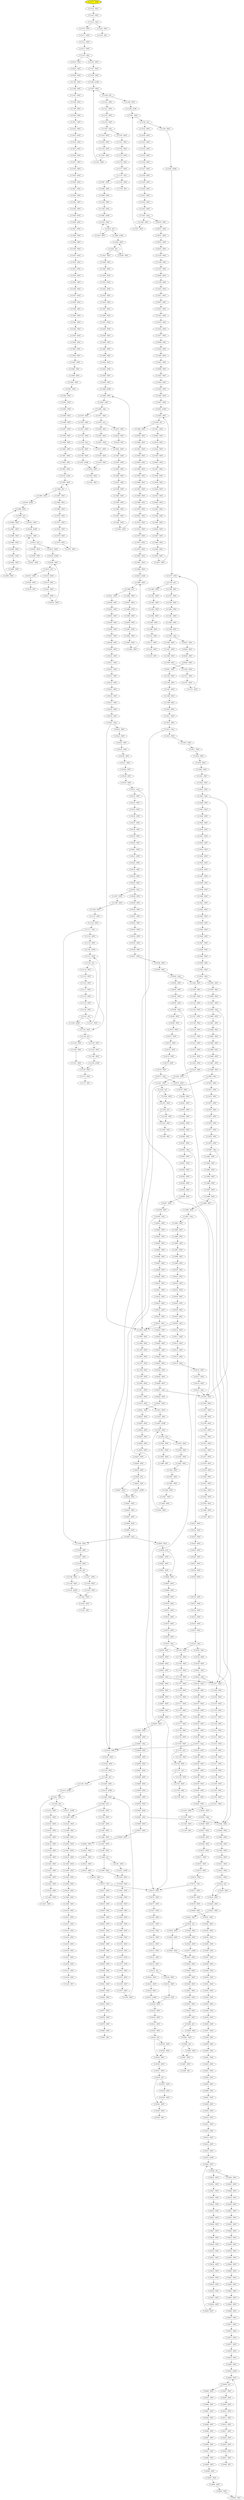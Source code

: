 Digraph G {
"217" [label = "1111217 : INST " style="filled,bold",fillcolor=yellow];
"217" -> "218" ;
"218" [label = "1111218 : INST "];
"218" -> "219" ;
"219" [label = "1111219 : INST "];
"219" -> "25" ;
"25" [label = "1111125 : CALL "];
"25" -> "3110" ;
"25" -> "222" ;
"3110" [label = "1113110 : INST "];
"3110" -> "3111" ;
"3111" [label = "1113111 : INST "];
"3111" -> "3112" ;
"3112" [label = "1113112 : INST "];
"3112" -> "3113" ;
"3113" [label = "1113113 : INST "];
"3113" -> "35" ;
"35" [label = "1111135 : CALL "];
"35" -> "19143" ;
"35" -> "36" ;
"19143" [label = "1119143 : INST "];
"19143" -> "19144" ;
"19144" [label = "1119144 : INST "];
"19144" -> "19145" ;
"19145" [label = "1119145 : INST "];
"19145" -> "195" ;
"195" [label = "1111195 : INST "];
"195" -> "196" ;
"196" [label = "1111196 : INST "];
"196" -> "197" ;
"197" [label = "1111197 : INST "];
"197" -> "198" ;
"198" [label = "1111198 : INST "];
"198" -> "199" ;
"199" [label = "1111199 : INST "];
"199" -> "1910" ;
"1910" [label = "1111910 : INST "];
"1910" -> "1911" ;
"1911" [label = "1111911 : INST "];
"1911" -> "1912" ;
"1912" [label = "1111912 : INST "];
"1912" -> "1913" ;
"1913" [label = "1111913 : INST "];
"1913" -> "1914" ;
"1914" [label = "1111914 : INST "];
"1914" -> "1915" ;
"1915" [label = "1111915 : INST "];
"1915" -> "1916" ;
"1916" [label = "1111916 : INST "];
"1916" -> "1917" ;
"1917" [label = "1111917 : INST "];
"1917" -> "1918" ;
"1918" [label = "1111918 : INST "];
"1918" -> "1919" ;
"1919" [label = "1111919 : INST "];
"1919" -> "1920" ;
"1920" [label = "1111920 : INST "];
"1920" -> "1921" ;
"1921" [label = "1111921 : INST "];
"1921" -> "1922" ;
"1922" [label = "1111922 : INST "];
"1922" -> "1923" ;
"1923" [label = "1111923 : INST "];
"1923" -> "1924" ;
"1924" [label = "1111924 : INST "];
"1924" -> "1925" ;
"1925" [label = "1111925 : INST "];
"1925" -> "1926" ;
"1926" [label = "1111926 : INST "];
"1926" -> "1927" ;
"1927" [label = "1111927 : INST "];
"1927" -> "1928" ;
"1928" [label = "1111928 : INST "];
"1928" -> "1929" ;
"1929" [label = "1111929 : INST "];
"1929" -> "1930" ;
"1930" [label = "1111930 : INST "];
"1930" -> "1931" ;
"1931" [label = "1111931 : INST "];
"1931" -> "1932" ;
"1932" [label = "1111932 : INST "];
"1932" -> "1933" ;
"1933" [label = "1111933 : INST "];
"1933" -> "1934" ;
"1934" [label = "1111934 : INST "];
"1934" -> "1935" ;
"1935" [label = "1111935 : INST "];
"1935" -> "1936" ;
"1936" [label = "1111936 : INST "];
"1936" -> "1937" ;
"1937" [label = "1111937 : INST "];
"1937" -> "1938" ;
"1938" [label = "1111938 : INST "];
"1938" -> "1939" ;
"1939" [label = "1111939 : INST "];
"1939" -> "1940" ;
"1940" [label = "1111940 : INST "];
"1940" -> "1941" ;
"1941" [label = "1111941 : INST "];
"1941" -> "1942" ;
"1942" [label = "1111942 : INST "];
"1942" -> "1943" ;
"1943" [label = "1111943 : INST "];
"1943" -> "1944" ;
"1944" [label = "1111944 : INST "];
"1944" -> "1945" ;
"1945" [label = "1111945 : INST "];
"1945" -> "1946" ;
"1946" [label = "1111946 : INST "];
"1946" -> "1947" ;
"1947" [label = "1111947 : INST "];
"1947" -> "1948" ;
"1948" [label = "1111948 : INST "];
"1948" -> "1949" ;
"1949" [label = "1111949 : INST "];
"1949" -> "1950" ;
"1950" [label = "1111950 : INST "];
"1950" -> "1951" ;
"1951" [label = "1111951 : INST "];
"1951" -> "1952" ;
"1952" [label = "1111952 : INST "];
"1952" -> "1953" ;
"1953" [label = "1111953 : INST "];
"1953" -> "1954" ;
"1954" [label = "1111954 : INST "];
"1954" -> "1955" ;
"1955" [label = "1111955 : INST "];
"1955" -> "1956" ;
"1956" [label = "1111956 : INST "];
"1956" -> "1957" ;
"1957" [label = "1111957 : INST "];
"1957" -> "1958" ;
"1958" [label = "1111958 : INST "];
"1958" -> "1959" ;
"1959" [label = "1111959 : INST "];
"1959" -> "1960" ;
"1960" [label = "1111960 : INST "];
"1960" -> "1961" ;
"1961" [label = "1111961 : INST "];
"1961" -> "1962" ;
"1962" [label = "1111962 : INST "];
"1962" -> "1963" ;
"1963" [label = "1111963 : INST "];
"1963" -> "19134" ;
"19134" [label = "1119134 : JUMP "];
"19134" -> "1979" ;
"1979" [label = "1111979 : INST "];
"1979" -> "1980" ;
"1980" [label = "1111980 : JCC "];
"1980" -> "1967" ;
"1980" -> "1982" ;
"1967" [label = "1111967 : INST "];
"1967" -> "1968" ;
"1968" [label = "1111968 : INST "];
"1968" -> "1969" ;
"1969" [label = "1111969 : INST "];
"1969" -> "1970" ;
"1970" [label = "1111970 : INST "];
"1970" -> "1971" ;
"1971" [label = "1111971 : INST "];
"1971" -> "1972" ;
"1972" [label = "1111972 : INST "];
"1972" -> "1973" ;
"1973" [label = "1111973 : INST "];
"1973" -> "1974" ;
"1974" [label = "1111974 : INST "];
"1974" -> "1975" ;
"1975" [label = "1111975 : INST "];
"1975" -> "1979" ;
"1982" [label = "1111982 : INST "];
"1982" -> "19136" ;
"19136" [label = "1119136 : JUMP "];
"19136" -> "1998" ;
"1998" [label = "1111998 : INST "];
"1998" -> "1999" ;
"1999" [label = "1111999 : JCC "];
"1999" -> "1986" ;
"1999" -> "19101" ;
"1986" [label = "1111986 : INST "];
"1986" -> "1987" ;
"1987" [label = "1111987 : INST "];
"1987" -> "1988" ;
"1988" [label = "1111988 : INST "];
"1988" -> "1989" ;
"1989" [label = "1111989 : INST "];
"1989" -> "1990" ;
"1990" [label = "1111990 : INST "];
"1990" -> "1991" ;
"1991" [label = "1111991 : INST "];
"1991" -> "1992" ;
"1992" [label = "1111992 : INST "];
"1992" -> "1993" ;
"1993" [label = "1111993 : INST "];
"1993" -> "1994" ;
"1994" [label = "1111994 : INST "];
"1994" -> "1998" ;
"19101" [label = "1119101 : INST "];
"19101" -> "19138" ;
"19138" [label = "1119138 : JUMP "];
"19138" -> "19111" ;
"19111" [label = "1119111 : INST "];
"19111" -> "19112" ;
"19112" [label = "1119112 : JCC "];
"19112" -> "19105" ;
"19112" -> "19114" ;
"19105" [label = "1119105 : INST "];
"19105" -> "19106" ;
"19106" [label = "1119106 : INST "];
"19106" -> "19107" ;
"19107" [label = "1119107 : INST "];
"19107" -> "19111" ;
"19114" [label = "1119114 : INST "];
"19114" -> "19140" ;
"19140" [label = "1119140 : JUMP "];
"19140" -> "19126" ;
"19126" [label = "1119126 : INST "];
"19126" -> "19127" ;
"19127" [label = "1119127 : JCC "];
"19127" -> "19118" ;
"19127" -> "19133" ;
"19118" [label = "1119118 : INST "];
"19118" -> "19119" ;
"19119" [label = "1119119 : INST "];
"19119" -> "19120" ;
"19120" [label = "1119120 : INST "];
"19120" -> "19121" ;
"19121" [label = "1119121 : INST "];
"19121" -> "19122" ;
"19122" [label = "1119122 : INST "];
"19122" -> "19126" ;
"19133" [label = "1119133 : INST "];
"19133" -> "19148" ;
"19148" [label = "1119148 : INST "];
"19148" -> "19149" ;
"19149" [label = "1119149 : RET "];
"36" [label = "1111136 : INST "];
"36" -> "37" ;
"37" [label = "1111137 : INST "];
"37" -> "38" ;
"38" [label = "1111138 : INST "];
"38" -> "396" ;
"396" [label = "1111396 : JUMP "];
"396" -> "325" ;
"325" [label = "1111325 : INST "];
"325" -> "326" ;
"326" [label = "1111326 : JCC "];
"326" -> "312" ;
"326" -> "328" ;
"312" [label = "1111312 : INST "];
"312" -> "313" ;
"313" [label = "1111313 : INST "];
"313" -> "314" ;
"314" [label = "1111314 : INST "];
"314" -> "315" ;
"315" [label = "1111315 : INST "];
"315" -> "316" ;
"316" [label = "1111316 : CALL "];
"316" -> "720" ;
"316" -> "318" ;
"720" [label = "1111720 : INST "];
"720" -> "721" ;
"721" [label = "1111721 : INST "];
"721" -> "722" ;
"722" [label = "1111722 : INST "];
"722" -> "75" ;
"75" [label = "1111175 : INST "];
"75" -> "76" ;
"76" [label = "1111176 : INST "];
"76" -> "77" ;
"77" [label = "1111177 : INST "];
"77" -> "78" ;
"78" [label = "1111178 : CALL "];
"78" -> "697" ;
"78" -> "725" ;
"697" [label = "1111697 : INST "];
"697" -> "698" ;
"698" [label = "1111698 : INST "];
"698" -> "699" ;
"699" [label = "1111699 : INST "];
"699" -> "65" ;
"65" [label = "1111165 : INST "];
"65" -> "66" ;
"66" [label = "1111166 : INST "];
"66" -> "684" ;
"684" [label = "1111684 : JUMP "];
"684" -> "614" ;
"614" [label = "1111614 : INST "];
"614" -> "615" ;
"615" [label = "1111615 : JCC "];
"615" -> "610" ;
"615" -> "686" ;
"610" [label = "1111610 : INST "];
"610" -> "614" ;
"686" [label = "1111686 : JUMP "];
"686" -> "624" ;
"624" [label = "1111624 : INST "];
"624" -> "625" ;
"625" [label = "1111625 : JCC "];
"625" -> "620" ;
"625" -> "627" ;
"620" [label = "1111620 : INST "];
"620" -> "624" ;
"627" [label = "1111627 : INST "];
"627" -> "628" ;
"628" [label = "1111628 : INST "];
"628" -> "629" ;
"629" [label = "1111629 : INST "];
"629" -> "630" ;
"630" [label = "1111630 : INST "];
"630" -> "631" ;
"631" [label = "1111631 : INST "];
"631" -> "632" ;
"632" [label = "1111632 : INST "];
"632" -> "633" ;
"633" [label = "1111633 : INST "];
"633" -> "634" ;
"634" [label = "1111634 : INST "];
"634" -> "635" ;
"635" [label = "1111635 : INST "];
"635" -> "694" ;
"694" [label = "1111694 : INST "];
"694" -> "637" ;
"637" [label = "1111637 : INST "];
"637" -> "638" ;
"638" [label = "1111638 : INST "];
"638" -> "639" ;
"639" [label = "1111639 : INST "];
"639" -> "640" ;
"640" [label = "1111640 : INST "];
"640" -> "695" ;
"695" [label = "1111695 : INST "];
"695" -> "696" ;
"696" [label = "1111696 : INST "];
"696" -> "642" ;
"642" [label = "1111642 : INST "];
"642" -> "643" ;
"643" [label = "1111643 : INST "];
"643" -> "644" ;
"644" [label = "1111644 : INST "];
"644" -> "645" ;
"645" [label = "1111645 : INST "];
"645" -> "688" ;
"688" [label = "1111688 : JUMP "];
"688" -> "666" ;
"666" [label = "1111666 : INST "];
"666" -> "667" ;
"667" [label = "1111667 : INST "];
"667" -> "668" ;
"668" [label = "1111668 : CALL "];
"668" -> "535" ;
"668" -> "671" ;
"535" [label = "1111535 : INST "];
"535" -> "536" ;
"536" [label = "1111536 : INST "];
"536" -> "537" ;
"537" [label = "1111537 : INST "];
"537" -> "55" ;
"55" [label = "1111155 : INST "];
"55" -> "56" ;
"56" [label = "1111156 : JCC "];
"56" -> "517" ;
"56" -> "58" ;
"517" [label = "1111517 : INST "];
"517" -> "518" ;
"518" [label = "1111518 : INST "];
"518" -> "519" ;
"519" [label = "1111519 : INST "];
"519" -> "522" ;
"522" [label = "1111522 : INST "];
"522" -> "540" ;
"540" [label = "1111540 : INST "];
"540" -> "541" ;
"541" [label = "1111541 : RET "];
"58" [label = "1111158 : INST "];
"58" -> "59" ;
"59" [label = "1111159 : INST "];
"59" -> "532" ;
"532" [label = "1111532 : JUMP "];
"532" -> "522" ;
"671" [label = "1111671 : INST "];
"671" -> "672" ;
"672" [label = "1111672 : JCC "];
"672" -> "649" ;
"672" -> "674" ;
"649" [label = "1111649 : INST "];
"649" -> "650" ;
"650" [label = "1111650 : INST "];
"650" -> "651" ;
"651" [label = "1111651 : INST "];
"651" -> "652" ;
"652" [label = "1111652 : INST "];
"652" -> "653" ;
"653" [label = "1111653 : INST "];
"653" -> "691" ;
"691" [label = "1111691 : INST "];
"691" -> "655" ;
"655" [label = "1111655 : INST "];
"655" -> "656" ;
"656" [label = "1111656 : INST "];
"656" -> "657" ;
"657" [label = "1111657 : INST "];
"657" -> "658" ;
"658" [label = "1111658 : INST "];
"658" -> "692" ;
"692" [label = "1111692 : INST "];
"692" -> "693" ;
"693" [label = "1111693 : INST "];
"693" -> "660" ;
"660" [label = "1111660 : INST "];
"660" -> "661" ;
"661" [label = "1111661 : INST "];
"661" -> "662" ;
"662" [label = "1111662 : INST "];
"662" -> "663" ;
"663" [label = "1111663 : INST "];
"663" -> "666" ;
"674" [label = "1111674 : INST "];
"674" -> "6102" ;
"6102" [label = "1116102 : INST "];
"6102" -> "6103" ;
"6103" [label = "1116103 : RET "];
"725" [label = "1111725 : INST "];
"725" -> "726" ;
"726" [label = "1111726 : RET "];
"318" [label = "1111318 : INST "];
"318" -> "3104" ;
"3104" [label = "1113104 : INST "];
"3104" -> "319" ;
"319" [label = "1111319 : INST "];
"319" -> "320" ;
"320" [label = "1111320 : INST "];
"320" -> "321" ;
"321" [label = "1111321 : INST "];
"321" -> "325" ;
"328" [label = "1111328 : INST "];
"328" -> "398" ;
"398" [label = "1111398 : JUMP "];
"398" -> "351" ;
"351" [label = "1111351 : INST "];
"351" -> "352" ;
"352" [label = "1111352 : JCC "];
"352" -> "332" ;
"352" -> "354" ;
"332" [label = "1111332 : INST "];
"332" -> "3105" ;
"3105" [label = "1113105 : INST "];
"3105" -> "333" ;
"333" [label = "1111333 : INST "];
"333" -> "334" ;
"334" [label = "1111334 : INST "];
"334" -> "335" ;
"335" [label = "1111335 : INST "];
"335" -> "336" ;
"336" [label = "1111336 : INST "];
"336" -> "337" ;
"337" [label = "1111337 : INST "];
"337" -> "338" ;
"338" [label = "1111338 : INST "];
"338" -> "339" ;
"339" [label = "1111339 : INST "];
"339" -> "340" ;
"340" [label = "1111340 : INST "];
"340" -> "341" ;
"341" [label = "1111341 : INST "];
"341" -> "342" ;
"342" [label = "1111342 : INST "];
"342" -> "343" ;
"343" [label = "1111343 : INST "];
"343" -> "344" ;
"344" [label = "1111344 : CALL "];
"344" -> "8370" ;
"344" -> "346" ;
"8370" [label = "1118370 : INST "];
"8370" -> "8371" ;
"8371" [label = "1118371 : INST "];
"8371" -> "8372" ;
"8372" [label = "1118372 : INST "];
"8372" -> "8373" ;
"8373" [label = "1118373 : INST "];
"8373" -> "8374" ;
"8374" [label = "1118374 : INST "];
"8374" -> "85" ;
"85" [label = "1111185 : INST "];
"85" -> "86" ;
"86" [label = "1111186 : INST "];
"86" -> "87" ;
"87" [label = "1111187 : INST "];
"87" -> "8366" ;
"8366" [label = "1118366 : INST "];
"8366" -> "89" ;
"89" [label = "1111189 : INST "];
"89" -> "810" ;
"810" [label = "1111810 : INST "];
"810" -> "811" ;
"811" [label = "1111811 : INST "];
"811" -> "8367" ;
"8367" [label = "1118367 : INST "];
"8367" -> "813" ;
"813" [label = "1111813 : INST "];
"813" -> "814" ;
"814" [label = "1111814 : INST "];
"814" -> "815" ;
"815" [label = "1111815 : INST "];
"815" -> "816" ;
"816" [label = "1111816 : INST "];
"816" -> "817" ;
"817" [label = "1111817 : INST "];
"817" -> "8368" ;
"8368" [label = "1118368 : INST "];
"8368" -> "819" ;
"819" [label = "1111819 : INST "];
"819" -> "820" ;
"820" [label = "1111820 : INST "];
"820" -> "821" ;
"821" [label = "1111821 : INST "];
"821" -> "8369" ;
"8369" [label = "1118369 : INST "];
"8369" -> "823" ;
"823" [label = "1111823 : INST "];
"823" -> "824" ;
"824" [label = "1111824 : INST "];
"824" -> "825" ;
"825" [label = "1111825 : INST "];
"825" -> "826" ;
"826" [label = "1111826 : INST "];
"826" -> "827" ;
"827" [label = "1111827 : INST "];
"827" -> "8343" ;
"8343" [label = "1118343 : JUMP "];
"8343" -> "855" ;
"855" [label = "1111855 : INST "];
"855" -> "856" ;
"856" [label = "1111856 : JCC "];
"856" -> "831" ;
"856" -> "858" ;
"831" [label = "1111831 : INST "];
"831" -> "8362" ;
"8362" [label = "1118362 : INST "];
"8362" -> "833" ;
"833" [label = "1111833 : INST "];
"833" -> "834" ;
"834" [label = "1111834 : INST "];
"834" -> "835" ;
"835" [label = "1111835 : INST "];
"835" -> "8363" ;
"8363" [label = "1118363 : INST "];
"8363" -> "837" ;
"837" [label = "1111837 : INST "];
"837" -> "838" ;
"838" [label = "1111838 : INST "];
"838" -> "839" ;
"839" [label = "1111839 : INST "];
"839" -> "840" ;
"840" [label = "1111840 : INST "];
"840" -> "841" ;
"841" [label = "1111841 : INST "];
"841" -> "8364" ;
"8364" [label = "1118364 : INST "];
"8364" -> "843" ;
"843" [label = "1111843 : INST "];
"843" -> "844" ;
"844" [label = "1111844 : INST "];
"844" -> "845" ;
"845" [label = "1111845 : INST "];
"845" -> "8365" ;
"8365" [label = "1118365 : INST "];
"8365" -> "847" ;
"847" [label = "1111847 : INST "];
"847" -> "848" ;
"848" [label = "1111848 : INST "];
"848" -> "849" ;
"849" [label = "1111849 : INST "];
"849" -> "850" ;
"850" [label = "1111850 : INST "];
"850" -> "851" ;
"851" [label = "1111851 : INST "];
"851" -> "855" ;
"858" [label = "1111858 : INST "];
"858" -> "8359" ;
"8359" [label = "1118359 : INST "];
"8359" -> "860" ;
"860" [label = "1111860 : INST "];
"860" -> "861" ;
"861" [label = "1111861 : INST "];
"861" -> "862" ;
"862" [label = "1111862 : INST "];
"862" -> "8360" ;
"8360" [label = "1118360 : INST "];
"8360" -> "864" ;
"864" [label = "1111864 : INST "];
"864" -> "865" ;
"865" [label = "1111865 : INST "];
"865" -> "866" ;
"866" [label = "1111866 : INST "];
"866" -> "867" ;
"867" [label = "1111867 : INST "];
"867" -> "868" ;
"868" [label = "1111868 : INST "];
"868" -> "869" ;
"869" [label = "1111869 : INST "];
"869" -> "870" ;
"870" [label = "1111870 : INST "];
"870" -> "8361" ;
"8361" [label = "1118361 : INST "];
"8361" -> "872" ;
"872" [label = "1111872 : INST "];
"872" -> "873" ;
"873" [label = "1111873 : INST "];
"873" -> "874" ;
"874" [label = "1111874 : INST "];
"874" -> "875" ;
"875" [label = "1111875 : INST "];
"875" -> "879" ;
"879" [label = "1111879 : INST "];
"879" -> "880" ;
"880" [label = "1111880 : INST "];
"880" -> "881" ;
"881" [label = "1111881 : INST "];
"881" -> "882" ;
"882" [label = "1111882 : INST "];
"882" -> "8345" ;
"8345" [label = "1118345 : JUMP "];
"8345" -> "898" ;
"898" [label = "1111898 : INST "];
"898" -> "899" ;
"899" [label = "1111899 : JCC "];
"899" -> "886" ;
"899" -> "8101" ;
"886" [label = "1111886 : INST "];
"886" -> "8357" ;
"8357" [label = "1118357 : INST "];
"8357" -> "888" ;
"888" [label = "1111888 : INST "];
"888" -> "889" ;
"889" [label = "1111889 : INST "];
"889" -> "8358" ;
"8358" [label = "1118358 : INST "];
"8358" -> "891" ;
"891" [label = "1111891 : INST "];
"891" -> "892" ;
"892" [label = "1111892 : INST "];
"892" -> "893" ;
"893" [label = "1111893 : INST "];
"893" -> "894" ;
"894" [label = "1111894 : INST "];
"894" -> "898" ;
"8101" [label = "1118101 : INST "];
"8101" -> "8356" ;
"8356" [label = "1118356 : INST "];
"8356" -> "8103" ;
"8103" [label = "1118103 : INST "];
"8103" -> "8104" ;
"8104" [label = "1118104 : INST "];
"8104" -> "8105" ;
"8105" [label = "1118105 : INST "];
"8105" -> "8106" ;
"8106" [label = "1118106 : INST "];
"8106" -> "8107" ;
"8107" [label = "1118107 : INST "];
"8107" -> "8108" ;
"8108" [label = "1118108 : INST "];
"8108" -> "8109" ;
"8109" [label = "1118109 : INST "];
"8109" -> "8110" ;
"8110" [label = "1118110 : INST "];
"8110" -> "8111" ;
"8111" [label = "1118111 : INST "];
"8111" -> "8112" ;
"8112" [label = "1118112 : INST "];
"8112" -> "8113" ;
"8113" [label = "1118113 : INST "];
"8113" -> "8114" ;
"8114" [label = "1118114 : INST "];
"8114" -> "8115" ;
"8115" [label = "1118115 : INST "];
"8115" -> "8116" ;
"8116" [label = "1118116 : INST "];
"8116" -> "8117" ;
"8117" [label = "1118117 : INST "];
"8117" -> "8118" ;
"8118" [label = "1118118 : INST "];
"8118" -> "8119" ;
"8119" [label = "1118119 : INST "];
"8119" -> "8120" ;
"8120" [label = "1118120 : CALL "];
"8120" -> "954" ;
"8120" -> "8122" ;
"954" [label = "1111954 : INST "];
"954" -> "955" ;
"955" [label = "1111955 : INST "];
"955" -> "956" ;
"956" [label = "1111956 : INST "];
"956" -> "95" ;
"95" [label = "1111195 : INST "];
"95" -> "952" ;
"952" [label = "1111952 : INST "];
"952" -> "97" ;
"97" [label = "1111197 : INST "];
"97" -> "98" ;
"98" [label = "1111198 : INST "];
"98" -> "99" ;
"99" [label = "1111199 : INST "];
"99" -> "953" ;
"953" [label = "1111953 : INST "];
"953" -> "911" ;
"911" [label = "1111911 : INST "];
"911" -> "912" ;
"912" [label = "1111912 : INST "];
"912" -> "913" ;
"913" [label = "1111913 : INST "];
"913" -> "914" ;
"914" [label = "1111914 : INST "];
"914" -> "915" ;
"915" [label = "1111915 : INST "];
"915" -> "947" ;
"947" [label = "1111947 : JUMP "];
"947" -> "933" ;
"933" [label = "1111933 : INST "];
"933" -> "934" ;
"934" [label = "1111934 : JCC "];
"934" -> "919" ;
"934" -> "936" ;
"919" [label = "1111919 : INST "];
"919" -> "950" ;
"950" [label = "1111950 : INST "];
"950" -> "921" ;
"921" [label = "1111921 : INST "];
"921" -> "922" ;
"922" [label = "1111922 : INST "];
"922" -> "923" ;
"923" [label = "1111923 : INST "];
"923" -> "951" ;
"951" [label = "1111951 : INST "];
"951" -> "925" ;
"925" [label = "1111925 : INST "];
"925" -> "926" ;
"926" [label = "1111926 : INST "];
"926" -> "927" ;
"927" [label = "1111927 : INST "];
"927" -> "928" ;
"928" [label = "1111928 : INST "];
"928" -> "929" ;
"929" [label = "1111929 : INST "];
"929" -> "933" ;
"936" [label = "1111936 : INST "];
"936" -> "937" ;
"937" [label = "1111937 : INST "];
"937" -> "959" ;
"959" [label = "1111959 : INST "];
"959" -> "960" ;
"960" [label = "1111960 : RET "];
"8122" [label = "1118122 : INST "];
"8122" -> "8123" ;
"8123" [label = "1118123 : INST "];
"8123" -> "8124" ;
"8124" [label = "1118124 : INST "];
"8124" -> "8125" ;
"8125" [label = "1118125 : INST "];
"8125" -> "8126" ;
"8126" [label = "1118126 : INST "];
"8126" -> "8127" ;
"8127" [label = "1118127 : INST "];
"8127" -> "8128" ;
"8128" [label = "1118128 : INST "];
"8128" -> "8129" ;
"8129" [label = "1118129 : INST "];
"8129" -> "8130" ;
"8130" [label = "1118130 : INST "];
"8130" -> "8131" ;
"8131" [label = "1118131 : CALL "];
"8131" -> "1035" ;
"8131" -> "8133" ;
"1035" [label = "1111035 : INST "];
"1035" -> "1036" ;
"1036" [label = "1111036 : INST "];
"1036" -> "1037" ;
"1037" [label = "1111037 : INST "];
"1037" -> "108" ;
"108" [label = "1111108 : INST "];
"108" -> "109" ;
"109" [label = "1111109 : INST "];
"109" -> "1010" ;
"1010" [label = "1111010 : INST "];
"1010" -> "1011" ;
"1011" [label = "1111011 : INST "];
"1011" -> "1012" ;
"1012" [label = "1111012 : INST "];
"1012" -> "1013" ;
"1013" [label = "1111013 : INST "];
"1013" -> "1017" ;
"1017" [label = "1111017 : INST "];
"1017" -> "1018" ;
"1018" [label = "1111018 : INST "];
"1018" -> "1019" ;
"1019" [label = "1111019 : INST "];
"1019" -> "1020" ;
"1020" [label = "1111020 : INST "];
"1020" -> "1021" ;
"1021" [label = "1111021 : INST "];
"1021" -> "1022" ;
"1022" [label = "1111022 : INST "];
"1022" -> "1023" ;
"1023" [label = "1111023 : INST "];
"1023" -> "1024" ;
"1024" [label = "1111024 : INST "];
"1024" -> "1040" ;
"1040" [label = "1111040 : INST "];
"1040" -> "1041" ;
"1041" [label = "1111041 : RET "];
"8133" [label = "1118133 : INST "];
"8133" -> "8134" ;
"8134" [label = "1118134 : INST "];
"8134" -> "8135" ;
"8135" [label = "1118135 : INST "];
"8135" -> "8136" ;
"8136" [label = "1118136 : INST "];
"8136" -> "8137" ;
"8137" [label = "1118137 : INST "];
"8137" -> "8138" ;
"8138" [label = "1118138 : INST "];
"8138" -> "8139" ;
"8139" [label = "1118139 : INST "];
"8139" -> "8140" ;
"8140" [label = "1118140 : INST "];
"8140" -> "8351" ;
"8351" [label = "1118351 : INST "];
"8351" -> "8141" ;
"8141" [label = "1118141 : INST "];
"8141" -> "8142" ;
"8142" [label = "1118142 : INST "];
"8142" -> "8143" ;
"8143" [label = "1118143 : INST "];
"8143" -> "8144" ;
"8144" [label = "1118144 : INST "];
"8144" -> "8145" ;
"8145" [label = "1118145 : INST "];
"8145" -> "8146" ;
"8146" [label = "1118146 : CALL "];
"8146" -> "1167" ;
"8146" -> "8148" ;
"1167" [label = "1111167 : INST "];
"1167" -> "1168" ;
"1168" [label = "1111168 : INST "];
"1168" -> "1169" ;
"1169" [label = "1111169 : INST "];
"1169" -> "115" ;
"115" [label = "1111115 : INST "];
"115" -> "116" ;
"116" [label = "1111116 : INST "];
"116" -> "117" ;
"117" [label = "1111117 : CALL "];
"117" -> "435" ;
"117" -> "119" ;
"435" [label = "1111435 : INST "];
"435" -> "436" ;
"436" [label = "1111436 : INST "];
"436" -> "437" ;
"437" [label = "1111437 : INST "];
"437" -> "45" ;
"45" [label = "1111145 : INST "];
"45" -> "46" ;
"46" [label = "1111146 : JCC "];
"46" -> "417" ;
"46" -> "48" ;
"417" [label = "1111417 : INST "];
"417" -> "418" ;
"418" [label = "1111418 : INST "];
"418" -> "419" ;
"419" [label = "1111419 : INST "];
"419" -> "422" ;
"422" [label = "1111422 : INST "];
"422" -> "440" ;
"440" [label = "1111440 : INST "];
"440" -> "441" ;
"441" [label = "1111441 : RET "];
"48" [label = "1111148 : INST "];
"48" -> "49" ;
"49" [label = "1111149 : INST "];
"49" -> "432" ;
"432" [label = "1111432 : JUMP "];
"432" -> "422" ;
"119" [label = "1111119 : INST "];
"119" -> "1110" ;
"1110" [label = "1111110 : INST "];
"1110" -> "1160" ;
"1160" [label = "1111160 : JUMP "];
"1160" -> "1131" ;
"1131" [label = "1111131 : INST "];
"1131" -> "1132" ;
"1132" [label = "1111132 : JCC "];
"1132" -> "1114" ;
"1132" -> "1135" ;
"1114" [label = "1111114 : INST "];
"1114" -> "1115" ;
"1115" [label = "1111115 : INST "];
"1115" -> "1116" ;
"1116" [label = "1111116 : INST "];
"1116" -> "1117" ;
"1117" [label = "1111117 : INST "];
"1117" -> "1118" ;
"1118" [label = "1111118 : INST "];
"1118" -> "1119" ;
"1119" [label = "1111119 : INST "];
"1119" -> "1120" ;
"1120" [label = "1111120 : INST "];
"1120" -> "1121" ;
"1121" [label = "1111121 : JCC "];
"1121" -> "1127" ;
"1121" -> "1162" ;
"1127" [label = "1111127 : INST "];
"1127" -> "1131" ;
"1162" [label = "1111162 : JUMP "];
"1162" -> "1135" ;
"1135" [label = "1111135 : INST "];
"1135" -> "1136" ;
"1136" [label = "1111136 : JCC "];
"1136" -> "1145" ;
"1136" -> "1138" ;
"1145" [label = "1111145 : INST "];
"1145" -> "1146" ;
"1146" [label = "1111146 : INST "];
"1146" -> "1147" ;
"1147" [label = "1111147 : INST "];
"1147" -> "1150" ;
"1150" [label = "1111150 : INST "];
"1150" -> "1172" ;
"1172" [label = "1111172 : INST "];
"1172" -> "1173" ;
"1173" [label = "1111173 : RET "];
"1138" [label = "1111138 : INST "];
"1138" -> "1139" ;
"1139" [label = "1111139 : INST "];
"1139" -> "1140" ;
"1140" [label = "1111140 : INST "];
"1140" -> "1164" ;
"1164" [label = "1111164 : JUMP "];
"1164" -> "1150" ;
"8148" [label = "1118148 : INST "];
"8148" -> "8149" ;
"8149" [label = "1118149 : INST "];
"8149" -> "8150" ;
"8150" [label = "1118150 : INST "];
"8150" -> "8151" ;
"8151" [label = "1118151 : INST "];
"8151" -> "8152" ;
"8152" [label = "1118152 : INST "];
"8152" -> "8153" ;
"8153" [label = "1118153 : INST "];
"8153" -> "8154" ;
"8154" [label = "1118154 : INST "];
"8154" -> "8155" ;
"8155" [label = "1118155 : INST "];
"8155" -> "8156" ;
"8156" [label = "1118156 : INST "];
"8156" -> "8157" ;
"8157" [label = "1118157 : INST "];
"8157" -> "8158" ;
"8158" [label = "1118158 : INST "];
"8158" -> "8159" ;
"8159" [label = "1118159 : INST "];
"8159" -> "8160" ;
"8160" [label = "1118160 : CALL "];
"8160" -> "1244" ;
"8160" -> "8162" ;
"1244" [label = "1111244 : INST "];
"1244" -> "1245" ;
"1245" [label = "1111245 : INST "];
"1245" -> "1246" ;
"1246" [label = "1111246 : INST "];
"1246" -> "125" ;
"125" [label = "1111125 : INST "];
"125" -> "126" ;
"126" [label = "1111126 : INST "];
"126" -> "127" ;
"127" [label = "1111127 : INST "];
"127" -> "129" ;
"129" [label = "1111129 : INST "];
"129" -> "1210" ;
"1210" [label = "1111210 : INST "];
"1210" -> "1211" ;
"1211" [label = "1111211 : INST "];
"1211" -> "1212" ;
"1212" [label = "1111212 : INST "];
"1212" -> "1213" ;
"1213" [label = "1111213 : INST "];
"1213" -> "1214" ;
"1214" [label = "1111214 : INST "];
"1214" -> "1218" ;
"1218" [label = "1111218 : INST "];
"1218" -> "1219" ;
"1219" [label = "1111219 : INST "];
"1219" -> "1220" ;
"1220" [label = "1111220 : INST "];
"1220" -> "1221" ;
"1221" [label = "1111221 : INST "];
"1221" -> "1222" ;
"1222" [label = "1111222 : JCC "];
"1222" -> "1227" ;
"1222" -> "1224" ;
"1227" [label = "1111227 : INST "];
"1227" -> "1228" ;
"1228" [label = "1111228 : JCC "];
"1228" -> "1233" ;
"1228" -> "1230" ;
"1233" [label = "1111233 : INST "];
"1233" -> "1249" ;
"1249" [label = "1111249 : INST "];
"1249" -> "1250" ;
"1250" [label = "1111250 : RET "];
"1230" [label = "1111230 : INST "];
"1230" -> "1233" ;
"1224" [label = "1111224 : INST "];
"1224" -> "1227" ;
"8162" [label = "1118162 : INST "];
"8162" -> "8163" ;
"8163" [label = "1118163 : INST "];
"8163" -> "8164" ;
"8164" [label = "1118164 : INST "];
"8164" -> "8165" ;
"8165" [label = "1118165 : INST "];
"8165" -> "8166" ;
"8166" [label = "1118166 : CALL "];
"8166" -> "1337" ;
"8166" -> "8168" ;
"1337" [label = "1111337 : INST "];
"1337" -> "1338" ;
"1338" [label = "1111338 : INST "];
"1338" -> "1339" ;
"1339" [label = "1111339 : INST "];
"1339" -> "135" ;
"135" [label = "1111135 : INST "];
"135" -> "136" ;
"136" [label = "1111136 : INST "];
"136" -> "137" ;
"137" [label = "1111137 : INST "];
"137" -> "138" ;
"138" [label = "1111138 : INST "];
"138" -> "1312" ;
"1312" [label = "1111312 : INST "];
"1312" -> "1313" ;
"1313" [label = "1111313 : INST "];
"1313" -> "1314" ;
"1314" [label = "1111314 : INST "];
"1314" -> "1315" ;
"1315" [label = "1111315 : INST "];
"1315" -> "1316" ;
"1316" [label = "1111316 : INST "];
"1316" -> "1317" ;
"1317" [label = "1111317 : INST "];
"1317" -> "1318" ;
"1318" [label = "1111318 : INST "];
"1318" -> "1319" ;
"1319" [label = "1111319 : INST "];
"1319" -> "1336" ;
"1336" [label = "1111336 : INST "];
"1336" -> "1320" ;
"1320" [label = "1111320 : INST "];
"1320" -> "1335" ;
"1335" [label = "1111335 : INST "];
"1335" -> "1321" ;
"1321" [label = "1111321 : INST "];
"1321" -> "1322" ;
"1322" [label = "1111322 : INST "];
"1322" -> "1323" ;
"1323" [label = "1111323 : INST "];
"1323" -> "1342" ;
"1342" [label = "1111342 : INST "];
"1342" -> "1343" ;
"1343" [label = "1111343 : RET "];
"8168" [label = "1118168 : INST "];
"8168" -> "8169" ;
"8169" [label = "1118169 : INST "];
"8169" -> "8170" ;
"8170" [label = "1118170 : INST "];
"8170" -> "8171" ;
"8171" [label = "1118171 : INST "];
"8171" -> "8172" ;
"8172" [label = "1118172 : INST "];
"8172" -> "8173" ;
"8173" [label = "1118173 : INST "];
"8173" -> "8174" ;
"8174" [label = "1118174 : INST "];
"8174" -> "8175" ;
"8175" [label = "1118175 : INST "];
"8175" -> "8176" ;
"8176" [label = "1118176 : INST "];
"8176" -> "8177" ;
"8177" [label = "1118177 : CALL "];
"8177" -> "14134" ;
"8177" -> "8178" ;
"14134" [label = "1114134 : INST "];
"14134" -> "14135" ;
"14135" [label = "1114135 : INST "];
"14135" -> "14136" ;
"14136" [label = "1114136 : INST "];
"14136" -> "145" ;
"145" [label = "1111145 : INST "];
"145" -> "146" ;
"146" [label = "1111146 : JCC "];
"146" -> "1438" ;
"146" -> "148" ;
"1438" [label = "1111438 : INST "];
"1438" -> "14119" ;
"14119" [label = "1114119 : JUMP "];
"14119" -> "1482" ;
"1482" [label = "1111482 : INST "];
"1482" -> "1483" ;
"1483" [label = "1111483 : JCC "];
"1483" -> "1442" ;
"1483" -> "1486" ;
"1442" [label = "1111442 : INST "];
"1442" -> "14130" ;
"14130" [label = "1114130 : INST "];
"14130" -> "1444" ;
"1444" [label = "1111444 : INST "];
"1444" -> "1445" ;
"1445" [label = "1111445 : INST "];
"1445" -> "1446" ;
"1446" [label = "1111446 : INST "];
"1446" -> "1447" ;
"1447" [label = "1111447 : INST "];
"1447" -> "1448" ;
"1448" [label = "1111448 : INST "];
"1448" -> "1449" ;
"1449" [label = "1111449 : JCC "];
"1449" -> "1456" ;
"1449" -> "1451" ;
"1456" [label = "1111456 : INST "];
"1456" -> "1459" ;
"1459" [label = "1111459 : INST "];
"1459" -> "14128" ;
"14128" [label = "1114128 : INST "];
"14128" -> "1461" ;
"1461" [label = "1111461 : INST "];
"1461" -> "1462" ;
"1462" [label = "1111462 : INST "];
"1462" -> "1463" ;
"1463" [label = "1111463 : INST "];
"1463" -> "1464" ;
"1464" [label = "1111464 : INST "];
"1464" -> "1465" ;
"1465" [label = "1111465 : INST "];
"1465" -> "1467" ;
"1467" [label = "1111467 : INST "];
"1467" -> "1468" ;
"1468" [label = "1111468 : INST "];
"1468" -> "1469" ;
"1469" [label = "1111469 : INST "];
"1469" -> "1470" ;
"1470" [label = "1111470 : INST "];
"1470" -> "14129" ;
"14129" [label = "1114129 : INST "];
"14129" -> "1472" ;
"1472" [label = "1111472 : INST "];
"1472" -> "1473" ;
"1473" [label = "1111473 : INST "];
"1473" -> "1474" ;
"1474" [label = "1111474 : INST "];
"1474" -> "1475" ;
"1475" [label = "1111475 : INST "];
"1475" -> "1476" ;
"1476" [label = "1111476 : INST "];
"1476" -> "1477" ;
"1477" [label = "1111477 : INST "];
"1477" -> "1478" ;
"1478" [label = "1111478 : INST "];
"1478" -> "1482" ;
"1451" [label = "1111451 : INST "];
"1451" -> "14121" ;
"14121" [label = "1114121 : JUMP "];
"14121" -> "1459" ;
"1486" [label = "1111486 : INST "];
"1486" -> "14124" ;
"14124" [label = "1114124 : INST "];
"14124" -> "1488" ;
"1488" [label = "1111488 : INST "];
"1488" -> "1489" ;
"1489" [label = "1111489 : INST "];
"1489" -> "1490" ;
"1490" [label = "1111490 : INST "];
"1490" -> "1491" ;
"1491" [label = "1111491 : INST "];
"1491" -> "14125" ;
"14125" [label = "1114125 : INST "];
"14125" -> "1493" ;
"1493" [label = "1111493 : INST "];
"1493" -> "1494" ;
"1494" [label = "1111494 : INST "];
"1494" -> "1495" ;
"1495" [label = "1111495 : INST "];
"1495" -> "1496" ;
"1496" [label = "1111496 : INST "];
"1496" -> "14126" ;
"14126" [label = "1114126 : INST "];
"14126" -> "1498" ;
"1498" [label = "1111498 : INST "];
"1498" -> "1499" ;
"1499" [label = "1111499 : INST "];
"1499" -> "14100" ;
"14100" [label = "1114100 : INST "];
"14100" -> "14101" ;
"14101" [label = "1114101 : INST "];
"14101" -> "14127" ;
"14127" [label = "1114127 : INST "];
"14127" -> "14103" ;
"14103" [label = "1114103 : INST "];
"14103" -> "14104" ;
"14104" [label = "1114104 : INST "];
"14104" -> "14105" ;
"14105" [label = "1114105 : INST "];
"14105" -> "14106" ;
"14106" [label = "1114106 : INST "];
"14106" -> "14107" ;
"14107" [label = "1114107 : INST "];
"14107" -> "14108" ;
"14108" [label = "1114108 : INST "];
"14108" -> "14113" ;
"14113" [label = "1114113 : INST "];
"14113" -> "14139" ;
"14139" [label = "1114139 : INST "];
"14139" -> "14140" ;
"14140" [label = "1114140 : RET "];
"148" [label = "1111148 : INST "];
"148" -> "14114" ;
"14114" [label = "1114114 : JUMP "];
"14114" -> "1431" ;
"1431" [label = "1111431 : INST "];
"1431" -> "1432" ;
"1432" [label = "1111432 : JCC "];
"1432" -> "1412" ;
"1432" -> "14117" ;
"1412" [label = "1111412 : INST "];
"1412" -> "14131" ;
"14131" [label = "1114131 : INST "];
"14131" -> "1414" ;
"1414" [label = "1111414 : INST "];
"1414" -> "14132" ;
"14132" [label = "1114132 : INST "];
"14132" -> "1416" ;
"1416" [label = "1111416 : INST "];
"1416" -> "14133" ;
"14133" [label = "1114133 : INST "];
"14133" -> "1418" ;
"1418" [label = "1111418 : INST "];
"1418" -> "1419" ;
"1419" [label = "1111419 : INST "];
"1419" -> "1420" ;
"1420" [label = "1111420 : INST "];
"1420" -> "1421" ;
"1421" [label = "1111421 : INST "];
"1421" -> "1422" ;
"1422" [label = "1111422 : INST "];
"1422" -> "1424" ;
"1424" [label = "1111424 : INST "];
"1424" -> "1425" ;
"1425" [label = "1111425 : INST "];
"1425" -> "1426" ;
"1426" [label = "1111426 : INST "];
"1426" -> "1427" ;
"1427" [label = "1111427 : INST "];
"1427" -> "1431" ;
"14117" [label = "1114117 : JUMP "];
"14117" -> "1486" ;
"8178" [label = "1118178 : INST "];
"8178" -> "8179" ;
"8179" [label = "1118179 : INST "];
"8179" -> "8180" ;
"8180" [label = "1118180 : INST "];
"8180" -> "8181" ;
"8181" [label = "1118181 : INST "];
"8181" -> "8182" ;
"8182" [label = "1118182 : INST "];
"8182" -> "8183" ;
"8183" [label = "1118183 : INST "];
"8183" -> "8184" ;
"8184" [label = "1118184 : INST "];
"8184" -> "8185" ;
"8185" [label = "1118185 : INST "];
"8185" -> "8186" ;
"8186" [label = "1118186 : INST "];
"8186" -> "8187" ;
"8187" [label = "1118187 : INST "];
"8187" -> "8188" ;
"8188" [label = "1118188 : CALL "];
"8188" -> "15282" ;
"8188" -> "8190" ;
"15282" [label = "1115282 : INST "];
"15282" -> "15283" ;
"15283" [label = "1115283 : INST "];
"15283" -> "15284" ;
"15284" [label = "1115284 : INST "];
"15284" -> "1528" ;
"1528" [label = "1111528 : INST "];
"1528" -> "1529" ;
"1529" [label = "1111529 : INST "];
"1529" -> "15210" ;
"15210" [label = "1115210 : INST "];
"15210" -> "15211" ;
"15211" [label = "1115211 : INST "];
"15211" -> "15212" ;
"15212" [label = "1115212 : INST "];
"15212" -> "15213" ;
"15213" [label = "1115213 : INST "];
"15213" -> "15214" ;
"15214" [label = "1115214 : JCC "];
"15214" -> "15219" ;
"15214" -> "15216" ;
"15219" [label = "1115219 : INST "];
"15219" -> "15220" ;
"15220" [label = "1115220 : INST "];
"15220" -> "15221" ;
"15221" [label = "1115221 : INST "];
"15221" -> "15222" ;
"15222" [label = "1115222 : INST "];
"15222" -> "15223" ;
"15223" [label = "1115223 : JCC "];
"15223" -> "15238" ;
"15223" -> "15228" ;
"15238" [label = "1115238 : INST "];
"15238" -> "15239" ;
"15239" [label = "1115239 : INST "];
"15239" -> "15240" ;
"15240" [label = "1115240 : INST "];
"15240" -> "15243" ;
"15243" [label = "1115243 : INST "];
"15243" -> "15244" ;
"15244" [label = "1115244 : INST "];
"15244" -> "15245" ;
"15245" [label = "1115245 : INST "];
"15245" -> "15247" ;
"15247" [label = "1115247 : INST "];
"15247" -> "15248" ;
"15248" [label = "1115248 : INST "];
"15248" -> "15281" ;
"15281" [label = "1115281 : INST "];
"15281" -> "15252" ;
"15252" [label = "1115252 : INST "];
"15252" -> "15253" ;
"15253" [label = "1115253 : INST "];
"15253" -> "15254" ;
"15254" [label = "1115254 : INST "];
"15254" -> "15255" ;
"15255" [label = "1115255 : INST "];
"15255" -> "15256" ;
"15256" [label = "1115256 : JCC "];
"15256" -> "15261" ;
"15256" -> "15258" ;
"15261" [label = "1115261 : INST "];
"15261" -> "15262" ;
"15262" [label = "1115262 : JCC "];
"15262" -> "15267" ;
"15262" -> "15264" ;
"15267" [label = "1115267 : INST "];
"15267" -> "15287" ;
"15287" [label = "1115287 : INST "];
"15287" -> "15288" ;
"15288" [label = "1115288 : RET "];
"15264" [label = "1115264 : INST "];
"15264" -> "15267" ;
"15258" [label = "1115258 : INST "];
"15258" -> "15261" ;
"15228" [label = "1115228 : INST "];
"15228" -> "15229" ;
"15229" [label = "1115229 : INST "];
"15229" -> "15230" ;
"15230" [label = "1115230 : INST "];
"15230" -> "15277" ;
"15277" [label = "1115277 : JUMP "];
"15277" -> "15243" ;
"15216" [label = "1115216 : INST "];
"15216" -> "15219" ;
"8190" [label = "1118190 : INST "];
"8190" -> "8191" ;
"8191" [label = "1118191 : INST "];
"8191" -> "8192" ;
"8192" [label = "1118192 : INST "];
"8192" -> "8193" ;
"8193" [label = "1118193 : INST "];
"8193" -> "8194" ;
"8194" [label = "1118194 : INST "];
"8194" -> "8195" ;
"8195" [label = "1118195 : INST "];
"8195" -> "8196" ;
"8196" [label = "1118196 : INST "];
"8196" -> "8197" ;
"8197" [label = "1118197 : INST "];
"8197" -> "8198" ;
"8198" [label = "1118198 : INST "];
"8198" -> "8199" ;
"8199" [label = "1118199 : CALL "];
"8199" -> "16175" ;
"8199" -> "8201" ;
"16175" [label = "1116175 : INST "];
"16175" -> "16176" ;
"16176" [label = "1116176 : INST "];
"16176" -> "16177" ;
"16177" [label = "1116177 : INST "];
"16177" -> "1615" ;
"1615" [label = "1111615 : INST "];
"1615" -> "1616" ;
"1616" [label = "1111616 : INST "];
"1616" -> "1617" ;
"1617" [label = "1111617 : INST "];
"1617" -> "1619" ;
"1619" [label = "1111619 : INST "];
"1619" -> "16110" ;
"16110" [label = "1116110 : INST "];
"16110" -> "16111" ;
"16111" [label = "1116111 : INST "];
"16111" -> "16112" ;
"16112" [label = "1116112 : INST "];
"16112" -> "16113" ;
"16113" [label = "1116113 : INST "];
"16113" -> "16114" ;
"16114" [label = "1116114 : INST "];
"16114" -> "16115" ;
"16115" [label = "1116115 : JCC "];
"16115" -> "16130" ;
"16115" -> "16120" ;
"16130" [label = "1116130 : INST "];
"16130" -> "16131" ;
"16131" [label = "1116131 : INST "];
"16131" -> "16132" ;
"16132" [label = "1116132 : INST "];
"16132" -> "16138" ;
"16138" [label = "1116138 : INST "];
"16138" -> "16139" ;
"16139" [label = "1116139 : INST "];
"16139" -> "16140" ;
"16140" [label = "1116140 : INST "];
"16140" -> "16141" ;
"16141" [label = "1116141 : INST "];
"16141" -> "16142" ;
"16142" [label = "1116142 : INST "];
"16142" -> "16143" ;
"16143" [label = "1116143 : JCC "];
"16143" -> "16149" ;
"16143" -> "16145" ;
"16149" [label = "1116149 : INST "];
"16149" -> "16150" ;
"16150" [label = "1116150 : INST "];
"16150" -> "16151" ;
"16151" [label = "1116151 : INST "];
"16151" -> "16152" ;
"16152" [label = "1116152 : JCC "];
"16152" -> "16162" ;
"16152" -> "16157" ;
"16162" [label = "1116162 : INST "];
"16162" -> "16180" ;
"16180" [label = "1116180 : INST "];
"16180" -> "16181" ;
"16181" [label = "1116181 : RET "];
"16157" [label = "1116157 : INST "];
"16157" -> "16158" ;
"16158" [label = "1116158 : INST "];
"16158" -> "16159" ;
"16159" [label = "1116159 : INST "];
"16159" -> "16162" ;
"16145" [label = "1116145 : INST "];
"16145" -> "16146" ;
"16146" [label = "1116146 : INST "];
"16146" -> "16149" ;
"16120" [label = "1116120 : INST "];
"16120" -> "16121" ;
"16121" [label = "1116121 : INST "];
"16121" -> "16122" ;
"16122" [label = "1116122 : INST "];
"16122" -> "16172" ;
"16172" [label = "1116172 : JUMP "];
"16172" -> "16138" ;
"8201" [label = "1118201 : INST "];
"8201" -> "8202" ;
"8202" [label = "1118202 : INST "];
"8202" -> "8203" ;
"8203" [label = "1118203 : INST "];
"8203" -> "8204" ;
"8204" [label = "1118204 : INST "];
"8204" -> "8205" ;
"8205" [label = "1118205 : INST "];
"8205" -> "8206" ;
"8206" [label = "1118206 : INST "];
"8206" -> "8207" ;
"8207" [label = "1118207 : INST "];
"8207" -> "8208" ;
"8208" [label = "1118208 : INST "];
"8208" -> "8209" ;
"8209" [label = "1118209 : INST "];
"8209" -> "8210" ;
"8210" [label = "1118210 : INST "];
"8210" -> "8211" ;
"8211" [label = "1118211 : INST "];
"8211" -> "8212" ;
"8212" [label = "1118212 : INST "];
"8212" -> "8213" ;
"8213" [label = "1118213 : INST "];
"8213" -> "8214" ;
"8214" [label = "1118214 : INST "];
"8214" -> "8215" ;
"8215" [label = "1118215 : INST "];
"8215" -> "8216" ;
"8216" [label = "1118216 : CALL "];
"8216" -> "954" ;
"8216" -> "8218" ;
"8218" [label = "1118218 : INST "];
"8218" -> "8219" ;
"8219" [label = "1118219 : INST "];
"8219" -> "8220" ;
"8220" [label = "1118220 : INST "];
"8220" -> "8221" ;
"8221" [label = "1118221 : INST "];
"8221" -> "8222" ;
"8222" [label = "1118222 : INST "];
"8222" -> "8223" ;
"8223" [label = "1118223 : INST "];
"8223" -> "8224" ;
"8224" [label = "1118224 : INST "];
"8224" -> "8225" ;
"8225" [label = "1118225 : INST "];
"8225" -> "8226" ;
"8226" [label = "1118226 : INST "];
"8226" -> "8227" ;
"8227" [label = "1118227 : CALL "];
"8227" -> "1035" ;
"8227" -> "8229" ;
"8229" [label = "1118229 : INST "];
"8229" -> "8230" ;
"8230" [label = "1118230 : INST "];
"8230" -> "8231" ;
"8231" [label = "1118231 : INST "];
"8231" -> "8232" ;
"8232" [label = "1118232 : INST "];
"8232" -> "8233" ;
"8233" [label = "1118233 : INST "];
"8233" -> "8234" ;
"8234" [label = "1118234 : INST "];
"8234" -> "8235" ;
"8235" [label = "1118235 : INST "];
"8235" -> "8236" ;
"8236" [label = "1118236 : INST "];
"8236" -> "8353" ;
"8353" [label = "1118353 : INST "];
"8353" -> "8237" ;
"8237" [label = "1118237 : INST "];
"8237" -> "8238" ;
"8238" [label = "1118238 : INST "];
"8238" -> "8239" ;
"8239" [label = "1118239 : INST "];
"8239" -> "8240" ;
"8240" [label = "1118240 : JCC "];
"8240" -> "8247" ;
"8240" -> "8242" ;
"8247" [label = "1118247 : INST "];
"8247" -> "8250" ;
"8250" [label = "1118250 : INST "];
"8250" -> "8251" ;
"8251" [label = "1118251 : INST "];
"8251" -> "8252" ;
"8252" [label = "1118252 : INST "];
"8252" -> "8253" ;
"8253" [label = "1118253 : INST "];
"8253" -> "8254" ;
"8254" [label = "1118254 : INST "];
"8254" -> "8255" ;
"8255" [label = "1118255 : INST "];
"8255" -> "8256" ;
"8256" [label = "1118256 : CALL "];
"8256" -> "435" ;
"8256" -> "8258" ;
"8258" [label = "1118258 : INST "];
"8258" -> "8259" ;
"8259" [label = "1118259 : JCC "];
"8259" -> "8266" ;
"8259" -> "8261" ;
"8266" [label = "1118266 : INST "];
"8266" -> "8267" ;
"8267" [label = "1118267 : INST "];
"8267" -> "8268" ;
"8268" [label = "1118268 : INST "];
"8268" -> "8269" ;
"8269" [label = "1118269 : INST "];
"8269" -> "8270" ;
"8270" [label = "1118270 : INST "];
"8270" -> "8271" ;
"8271" [label = "1118271 : INST "];
"8271" -> "8272" ;
"8272" [label = "1118272 : INST "];
"8272" -> "8273" ;
"8273" [label = "1118273 : INST "];
"8273" -> "8274" ;
"8274" [label = "1118274 : INST "];
"8274" -> "8275" ;
"8275" [label = "1118275 : INST "];
"8275" -> "8276" ;
"8276" [label = "1118276 : CALL "];
"8276" -> "1743" ;
"8276" -> "8278" ;
"1743" [label = "1111743 : INST "];
"1743" -> "1744" ;
"1744" [label = "1111744 : INST "];
"1744" -> "1745" ;
"1745" [label = "1111745 : INST "];
"1745" -> "175" ;
"175" [label = "1111175 : INST "];
"175" -> "176" ;
"176" [label = "1111176 : INST "];
"176" -> "177" ;
"177" [label = "1111177 : INST "];
"177" -> "179" ;
"179" [label = "1111179 : INST "];
"179" -> "1710" ;
"1710" [label = "1111710 : INST "];
"1710" -> "1711" ;
"1711" [label = "1111711 : INST "];
"1711" -> "1712" ;
"1712" [label = "1111712 : INST "];
"1712" -> "1713" ;
"1713" [label = "1111713 : INST "];
"1713" -> "1717" ;
"1717" [label = "1111717 : INST "];
"1717" -> "1718" ;
"1718" [label = "1111718 : INST "];
"1718" -> "1719" ;
"1719" [label = "1111719 : INST "];
"1719" -> "1720" ;
"1720" [label = "1111720 : INST "];
"1720" -> "1721" ;
"1721" [label = "1111721 : JCC "];
"1721" -> "1726" ;
"1721" -> "1723" ;
"1726" [label = "1111726 : INST "];
"1726" -> "1727" ;
"1727" [label = "1111727 : JCC "];
"1727" -> "1732" ;
"1727" -> "1729" ;
"1732" [label = "1111732 : INST "];
"1732" -> "1748" ;
"1748" [label = "1111748 : INST "];
"1748" -> "1749" ;
"1749" [label = "1111749 : RET "];
"1729" [label = "1111729 : INST "];
"1729" -> "1732" ;
"1723" [label = "1111723 : INST "];
"1723" -> "1726" ;
"8278" [label = "1118278 : INST "];
"8278" -> "8279" ;
"8279" [label = "1118279 : INST "];
"8279" -> "8280" ;
"8280" [label = "1118280 : INST "];
"8280" -> "8281" ;
"8281" [label = "1118281 : INST "];
"8281" -> "8282" ;
"8282" [label = "1118282 : CALL "];
"8282" -> "1337" ;
"8282" -> "8284" ;
"8284" [label = "1118284 : INST "];
"8284" -> "8285" ;
"8285" [label = "1118285 : INST "];
"8285" -> "8286" ;
"8286" [label = "1118286 : INST "];
"8286" -> "8287" ;
"8287" [label = "1118287 : INST "];
"8287" -> "8288" ;
"8288" [label = "1118288 : INST "];
"8288" -> "8289" ;
"8289" [label = "1118289 : INST "];
"8289" -> "8290" ;
"8290" [label = "1118290 : INST "];
"8290" -> "8291" ;
"8291" [label = "1118291 : INST "];
"8291" -> "8292" ;
"8292" [label = "1118292 : INST "];
"8292" -> "8293" ;
"8293" [label = "1118293 : CALL "];
"8293" -> "14134" ;
"8293" -> "8294" ;
"8294" [label = "1118294 : INST "];
"8294" -> "8295" ;
"8295" [label = "1118295 : INST "];
"8295" -> "8296" ;
"8296" [label = "1118296 : INST "];
"8296" -> "8297" ;
"8297" [label = "1118297 : INST "];
"8297" -> "8298" ;
"8298" [label = "1118298 : INST "];
"8298" -> "8299" ;
"8299" [label = "1118299 : INST "];
"8299" -> "8300" ;
"8300" [label = "1118300 : INST "];
"8300" -> "8301" ;
"8301" [label = "1118301 : INST "];
"8301" -> "8302" ;
"8302" [label = "1118302 : INST "];
"8302" -> "8303" ;
"8303" [label = "1118303 : INST "];
"8303" -> "8304" ;
"8304" [label = "1118304 : CALL "];
"8304" -> "15282" ;
"8304" -> "8306" ;
"8306" [label = "1118306 : INST "];
"8306" -> "8307" ;
"8307" [label = "1118307 : INST "];
"8307" -> "8308" ;
"8308" [label = "1118308 : INST "];
"8308" -> "8309" ;
"8309" [label = "1118309 : INST "];
"8309" -> "8310" ;
"8310" [label = "1118310 : INST "];
"8310" -> "8311" ;
"8311" [label = "1118311 : INST "];
"8311" -> "8312" ;
"8312" [label = "1118312 : INST "];
"8312" -> "8313" ;
"8313" [label = "1118313 : INST "];
"8313" -> "8314" ;
"8314" [label = "1118314 : INST "];
"8314" -> "8315" ;
"8315" [label = "1118315 : CALL "];
"8315" -> "16175" ;
"8315" -> "8317" ;
"8317" [label = "1118317 : INST "];
"8317" -> "8318" ;
"8318" [label = "1118318 : INST "];
"8318" -> "8319" ;
"8319" [label = "1118319 : INST "];
"8319" -> "8320" ;
"8320" [label = "1118320 : INST "];
"8320" -> "8321" ;
"8321" [label = "1118321 : INST "];
"8321" -> "8322" ;
"8322" [label = "1118322 : INST "];
"8322" -> "8323" ;
"8323" [label = "1118323 : INST "];
"8323" -> "8324" ;
"8324" [label = "1118324 : INST "];
"8324" -> "8325" ;
"8325" [label = "1118325 : INST "];
"8325" -> "8326" ;
"8326" [label = "1118326 : INST "];
"8326" -> "8327" ;
"8327" [label = "1118327 : INST "];
"8327" -> "8328" ;
"8328" [label = "1118328 : INST "];
"8328" -> "8329" ;
"8329" [label = "1118329 : INST "];
"8329" -> "8330" ;
"8330" [label = "1118330 : INST "];
"8330" -> "8331" ;
"8331" [label = "1118331 : INST "];
"8331" -> "8355" ;
"8355" [label = "1118355 : INST "];
"8355" -> "8332" ;
"8332" [label = "1118332 : INST "];
"8332" -> "8333" ;
"8333" [label = "1118333 : INST "];
"8333" -> "8377" ;
"8377" [label = "1118377 : INST "];
"8377" -> "8378" ;
"8378" [label = "1118378 : INST "];
"8378" -> "8379" ;
"8379" [label = "1118379 : INST "];
"8379" -> "8380" ;
"8380" [label = "1118380 : INST "];
"8380" -> "8381" ;
"8381" [label = "1118381 : RET "];
"8261" [label = "1118261 : INST "];
"8261" -> "8262" ;
"8262" [label = "1118262 : INST "];
"8262" -> "8263" ;
"8263" [label = "1118263 : INST "];
"8263" -> "8266" ;
"8242" [label = "1118242 : INST "];
"8242" -> "8347" ;
"8347" [label = "1118347 : JUMP "];
"8347" -> "8250" ;
"346" [label = "1111346 : INST "];
"346" -> "347" ;
"347" [label = "1111347 : INST "];
"347" -> "351" ;
"354" [label = "1111354 : INST "];
"354" -> "3100" ;
"3100" [label = "1113100 : JUMP "];
"3100" -> "377" ;
"377" [label = "1111377 : INST "];
"377" -> "378" ;
"378" [label = "1111378 : JCC "];
"378" -> "358" ;
"378" -> "380" ;
"358" [label = "1111358 : INST "];
"358" -> "3107" ;
"3107" [label = "1113107 : INST "];
"3107" -> "359" ;
"359" [label = "1111359 : INST "];
"359" -> "360" ;
"360" [label = "1111360 : INST "];
"360" -> "361" ;
"361" [label = "1111361 : INST "];
"361" -> "363" ;
"363" [label = "1111363 : INST "];
"363" -> "364" ;
"364" [label = "1111364 : INST "];
"364" -> "365" ;
"365" [label = "1111365 : CALL "];
"365" -> "18337" ;
"365" -> "366" ;
"18337" [label = "1118337 : INST "];
"18337" -> "18338" ;
"18338" [label = "1118338 : INST "];
"18338" -> "18339" ;
"18339" [label = "1118339 : INST "];
"18339" -> "18340" ;
"18340" [label = "1118340 : INST "];
"18340" -> "18341" ;
"18341" [label = "1118341 : INST "];
"18341" -> "185" ;
"185" [label = "1111185 : INST "];
"185" -> "186" ;
"186" [label = "1111186 : INST "];
"186" -> "187" ;
"187" [label = "1111187 : INST "];
"187" -> "188" ;
"188" [label = "1111188 : INST "];
"188" -> "189" ;
"189" [label = "1111189 : INST "];
"189" -> "1810" ;
"1810" [label = "1111810 : INST "];
"1810" -> "1811" ;
"1811" [label = "1111811 : INST "];
"1811" -> "1812" ;
"1812" [label = "1111812 : INST "];
"1812" -> "1813" ;
"1813" [label = "1111813 : CALL "];
"1813" -> "954" ;
"1813" -> "1815" ;
"1815" [label = "1111815 : INST "];
"1815" -> "1816" ;
"1816" [label = "1111816 : INST "];
"1816" -> "1817" ;
"1817" [label = "1111817 : INST "];
"1817" -> "1818" ;
"1818" [label = "1111818 : INST "];
"1818" -> "1819" ;
"1819" [label = "1111819 : INST "];
"1819" -> "1820" ;
"1820" [label = "1111820 : INST "];
"1820" -> "1821" ;
"1821" [label = "1111821 : INST "];
"1821" -> "1822" ;
"1822" [label = "1111822 : INST "];
"1822" -> "1823" ;
"1823" [label = "1111823 : INST "];
"1823" -> "1824" ;
"1824" [label = "1111824 : CALL "];
"1824" -> "1035" ;
"1824" -> "1826" ;
"1826" [label = "1111826 : INST "];
"1826" -> "1827" ;
"1827" [label = "1111827 : INST "];
"1827" -> "1828" ;
"1828" [label = "1111828 : INST "];
"1828" -> "1829" ;
"1829" [label = "1111829 : INST "];
"1829" -> "1830" ;
"1830" [label = "1111830 : INST "];
"1830" -> "1831" ;
"1831" [label = "1111831 : INST "];
"1831" -> "1832" ;
"1832" [label = "1111832 : INST "];
"1832" -> "1833" ;
"1833" [label = "1111833 : INST "];
"1833" -> "1834" ;
"1834" [label = "1111834 : INST "];
"1834" -> "1835" ;
"1835" [label = "1111835 : INST "];
"1835" -> "1836" ;
"1836" [label = "1111836 : INST "];
"1836" -> "1837" ;
"1837" [label = "1111837 : INST "];
"1837" -> "1838" ;
"1838" [label = "1111838 : INST "];
"1838" -> "1839" ;
"1839" [label = "1111839 : INST "];
"1839" -> "1840" ;
"1840" [label = "1111840 : INST "];
"1840" -> "1841" ;
"1841" [label = "1111841 : INST "];
"1841" -> "1842" ;
"1842" [label = "1111842 : INST "];
"1842" -> "1843" ;
"1843" [label = "1111843 : INST "];
"1843" -> "1844" ;
"1844" [label = "1111844 : INST "];
"1844" -> "1845" ;
"1845" [label = "1111845 : INST "];
"1845" -> "1846" ;
"1846" [label = "1111846 : INST "];
"1846" -> "1847" ;
"1847" [label = "1111847 : INST "];
"1847" -> "1848" ;
"1848" [label = "1111848 : INST "];
"1848" -> "1849" ;
"1849" [label = "1111849 : INST "];
"1849" -> "1850" ;
"1850" [label = "1111850 : INST "];
"1850" -> "1851" ;
"1851" [label = "1111851 : INST "];
"1851" -> "1852" ;
"1852" [label = "1111852 : CALL "];
"1852" -> "1244" ;
"1852" -> "1854" ;
"1854" [label = "1111854 : INST "];
"1854" -> "1855" ;
"1855" [label = "1111855 : INST "];
"1855" -> "1856" ;
"1856" [label = "1111856 : INST "];
"1856" -> "1857" ;
"1857" [label = "1111857 : INST "];
"1857" -> "1858" ;
"1858" [label = "1111858 : CALL "];
"1858" -> "1337" ;
"1858" -> "1860" ;
"1860" [label = "1111860 : INST "];
"1860" -> "1861" ;
"1861" [label = "1111861 : INST "];
"1861" -> "1862" ;
"1862" [label = "1111862 : INST "];
"1862" -> "1863" ;
"1863" [label = "1111863 : INST "];
"1863" -> "1864" ;
"1864" [label = "1111864 : INST "];
"1864" -> "1865" ;
"1865" [label = "1111865 : INST "];
"1865" -> "1866" ;
"1866" [label = "1111866 : INST "];
"1866" -> "1867" ;
"1867" [label = "1111867 : INST "];
"1867" -> "1868" ;
"1868" [label = "1111868 : INST "];
"1868" -> "1869" ;
"1869" [label = "1111869 : CALL "];
"1869" -> "14134" ;
"1869" -> "1870" ;
"1870" [label = "1111870 : INST "];
"1870" -> "1871" ;
"1871" [label = "1111871 : INST "];
"1871" -> "1872" ;
"1872" [label = "1111872 : INST "];
"1872" -> "1873" ;
"1873" [label = "1111873 : INST "];
"1873" -> "1874" ;
"1874" [label = "1111874 : INST "];
"1874" -> "1875" ;
"1875" [label = "1111875 : INST "];
"1875" -> "1876" ;
"1876" [label = "1111876 : INST "];
"1876" -> "1877" ;
"1877" [label = "1111877 : INST "];
"1877" -> "1878" ;
"1878" [label = "1111878 : INST "];
"1878" -> "1879" ;
"1879" [label = "1111879 : INST "];
"1879" -> "1880" ;
"1880" [label = "1111880 : CALL "];
"1880" -> "15282" ;
"1880" -> "1882" ;
"1882" [label = "1111882 : INST "];
"1882" -> "1883" ;
"1883" [label = "1111883 : INST "];
"1883" -> "1884" ;
"1884" [label = "1111884 : INST "];
"1884" -> "1885" ;
"1885" [label = "1111885 : INST "];
"1885" -> "1886" ;
"1886" [label = "1111886 : INST "];
"1886" -> "1887" ;
"1887" [label = "1111887 : INST "];
"1887" -> "1888" ;
"1888" [label = "1111888 : INST "];
"1888" -> "1889" ;
"1889" [label = "1111889 : INST "];
"1889" -> "1890" ;
"1890" [label = "1111890 : INST "];
"1890" -> "1891" ;
"1891" [label = "1111891 : CALL "];
"1891" -> "16175" ;
"1891" -> "1893" ;
"1893" [label = "1111893 : INST "];
"1893" -> "1894" ;
"1894" [label = "1111894 : INST "];
"1894" -> "1895" ;
"1895" [label = "1111895 : INST "];
"1895" -> "1896" ;
"1896" [label = "1111896 : INST "];
"1896" -> "1897" ;
"1897" [label = "1111897 : INST "];
"1897" -> "1898" ;
"1898" [label = "1111898 : INST "];
"1898" -> "1899" ;
"1899" [label = "1111899 : INST "];
"1899" -> "18100" ;
"18100" [label = "1118100 : INST "];
"18100" -> "18101" ;
"18101" [label = "1118101 : INST "];
"18101" -> "18102" ;
"18102" [label = "1118102 : INST "];
"18102" -> "18103" ;
"18103" [label = "1118103 : INST "];
"18103" -> "18104" ;
"18104" [label = "1118104 : INST "];
"18104" -> "18105" ;
"18105" [label = "1118105 : INST "];
"18105" -> "18106" ;
"18106" [label = "1118106 : INST "];
"18106" -> "18107" ;
"18107" [label = "1118107 : INST "];
"18107" -> "18108" ;
"18108" [label = "1118108 : CALL "];
"18108" -> "954" ;
"18108" -> "18110" ;
"18110" [label = "1118110 : INST "];
"18110" -> "18111" ;
"18111" [label = "1118111 : INST "];
"18111" -> "18112" ;
"18112" [label = "1118112 : INST "];
"18112" -> "18113" ;
"18113" [label = "1118113 : INST "];
"18113" -> "18114" ;
"18114" [label = "1118114 : INST "];
"18114" -> "18115" ;
"18115" [label = "1118115 : INST "];
"18115" -> "18116" ;
"18116" [label = "1118116 : INST "];
"18116" -> "18117" ;
"18117" [label = "1118117 : INST "];
"18117" -> "18118" ;
"18118" [label = "1118118 : INST "];
"18118" -> "18119" ;
"18119" [label = "1118119 : CALL "];
"18119" -> "1035" ;
"18119" -> "18121" ;
"18121" [label = "1118121 : INST "];
"18121" -> "18122" ;
"18122" [label = "1118122 : INST "];
"18122" -> "18123" ;
"18123" [label = "1118123 : INST "];
"18123" -> "18124" ;
"18124" [label = "1118124 : INST "];
"18124" -> "18125" ;
"18125" [label = "1118125 : INST "];
"18125" -> "18126" ;
"18126" [label = "1118126 : INST "];
"18126" -> "18127" ;
"18127" [label = "1118127 : INST "];
"18127" -> "18128" ;
"18128" [label = "1118128 : INST "];
"18128" -> "18129" ;
"18129" [label = "1118129 : INST "];
"18129" -> "18130" ;
"18130" [label = "1118130 : INST "];
"18130" -> "18131" ;
"18131" [label = "1118131 : INST "];
"18131" -> "18132" ;
"18132" [label = "1118132 : INST "];
"18132" -> "18133" ;
"18133" [label = "1118133 : INST "];
"18133" -> "18134" ;
"18134" [label = "1118134 : INST "];
"18134" -> "18135" ;
"18135" [label = "1118135 : INST "];
"18135" -> "18136" ;
"18136" [label = "1118136 : CALL "];
"18136" -> "1743" ;
"18136" -> "18138" ;
"18138" [label = "1118138 : INST "];
"18138" -> "18139" ;
"18139" [label = "1118139 : INST "];
"18139" -> "18140" ;
"18140" [label = "1118140 : INST "];
"18140" -> "18141" ;
"18141" [label = "1118141 : INST "];
"18141" -> "18142" ;
"18142" [label = "1118142 : CALL "];
"18142" -> "1337" ;
"18142" -> "18144" ;
"18144" [label = "1118144 : INST "];
"18144" -> "18145" ;
"18145" [label = "1118145 : INST "];
"18145" -> "18146" ;
"18146" [label = "1118146 : INST "];
"18146" -> "18147" ;
"18147" [label = "1118147 : INST "];
"18147" -> "18148" ;
"18148" [label = "1118148 : INST "];
"18148" -> "18149" ;
"18149" [label = "1118149 : INST "];
"18149" -> "18150" ;
"18150" [label = "1118150 : INST "];
"18150" -> "18151" ;
"18151" [label = "1118151 : INST "];
"18151" -> "18152" ;
"18152" [label = "1118152 : INST "];
"18152" -> "18153" ;
"18153" [label = "1118153 : CALL "];
"18153" -> "14134" ;
"18153" -> "18154" ;
"18154" [label = "1118154 : INST "];
"18154" -> "18155" ;
"18155" [label = "1118155 : INST "];
"18155" -> "18156" ;
"18156" [label = "1118156 : INST "];
"18156" -> "18157" ;
"18157" [label = "1118157 : INST "];
"18157" -> "18158" ;
"18158" [label = "1118158 : INST "];
"18158" -> "18159" ;
"18159" [label = "1118159 : INST "];
"18159" -> "18160" ;
"18160" [label = "1118160 : INST "];
"18160" -> "18161" ;
"18161" [label = "1118161 : INST "];
"18161" -> "18162" ;
"18162" [label = "1118162 : INST "];
"18162" -> "18163" ;
"18163" [label = "1118163 : INST "];
"18163" -> "18164" ;
"18164" [label = "1118164 : CALL "];
"18164" -> "15282" ;
"18164" -> "18166" ;
"18166" [label = "1118166 : INST "];
"18166" -> "18167" ;
"18167" [label = "1118167 : INST "];
"18167" -> "18168" ;
"18168" [label = "1118168 : INST "];
"18168" -> "18169" ;
"18169" [label = "1118169 : INST "];
"18169" -> "18170" ;
"18170" [label = "1118170 : INST "];
"18170" -> "18171" ;
"18171" [label = "1118171 : INST "];
"18171" -> "18172" ;
"18172" [label = "1118172 : INST "];
"18172" -> "18173" ;
"18173" [label = "1118173 : INST "];
"18173" -> "18174" ;
"18174" [label = "1118174 : INST "];
"18174" -> "18175" ;
"18175" [label = "1118175 : CALL "];
"18175" -> "16175" ;
"18175" -> "18177" ;
"18177" [label = "1118177 : INST "];
"18177" -> "18178" ;
"18178" [label = "1118178 : INST "];
"18178" -> "18179" ;
"18179" [label = "1118179 : INST "];
"18179" -> "18180" ;
"18180" [label = "1118180 : INST "];
"18180" -> "18181" ;
"18181" [label = "1118181 : INST "];
"18181" -> "18182" ;
"18182" [label = "1118182 : INST "];
"18182" -> "18183" ;
"18183" [label = "1118183 : INST "];
"18183" -> "18184" ;
"18184" [label = "1118184 : INST "];
"18184" -> "18185" ;
"18185" [label = "1118185 : INST "];
"18185" -> "18186" ;
"18186" [label = "1118186 : INST "];
"18186" -> "18187" ;
"18187" [label = "1118187 : INST "];
"18187" -> "18188" ;
"18188" [label = "1118188 : INST "];
"18188" -> "18189" ;
"18189" [label = "1118189 : INST "];
"18189" -> "18190" ;
"18190" [label = "1118190 : INST "];
"18190" -> "18191" ;
"18191" [label = "1118191 : INST "];
"18191" -> "18192" ;
"18192" [label = "1118192 : INST "];
"18192" -> "18324" ;
"18324" [label = "1118324 : INST "];
"18324" -> "18193" ;
"18193" [label = "1118193 : INST "];
"18193" -> "18194" ;
"18194" [label = "1118194 : INST "];
"18194" -> "18195" ;
"18195" [label = "1118195 : INST "];
"18195" -> "18196" ;
"18196" [label = "1118196 : INST "];
"18196" -> "18197" ;
"18197" [label = "1118197 : INST "];
"18197" -> "18198" ;
"18198" [label = "1118198 : INST "];
"18198" -> "18199" ;
"18199" [label = "1118199 : INST "];
"18199" -> "18200" ;
"18200" [label = "1118200 : INST "];
"18200" -> "18201" ;
"18201" [label = "1118201 : INST "];
"18201" -> "18335" ;
"18335" [label = "1118335 : INST "];
"18335" -> "18203" ;
"18203" [label = "1118203 : INST "];
"18203" -> "18204" ;
"18204" [label = "1118204 : INST "];
"18204" -> "18205" ;
"18205" [label = "1118205 : INST "];
"18205" -> "18206" ;
"18206" [label = "1118206 : INST "];
"18206" -> "18207" ;
"18207" [label = "1118207 : INST "];
"18207" -> "18208" ;
"18208" [label = "1118208 : INST "];
"18208" -> "18336" ;
"18336" [label = "1118336 : INST "];
"18336" -> "18210" ;
"18210" [label = "1118210 : INST "];
"18210" -> "18211" ;
"18211" [label = "1118211 : INST "];
"18211" -> "18212" ;
"18212" [label = "1118212 : INST "];
"18212" -> "18213" ;
"18213" [label = "1118213 : INST "];
"18213" -> "18214" ;
"18214" [label = "1118214 : INST "];
"18214" -> "18215" ;
"18215" [label = "1118215 : INST "];
"18215" -> "18318" ;
"18318" [label = "1118318 : JUMP "];
"18318" -> "18243" ;
"18243" [label = "1118243 : INST "];
"18243" -> "18244" ;
"18244" [label = "1118244 : JCC "];
"18244" -> "18219" ;
"18244" -> "18246" ;
"18219" [label = "1118219 : INST "];
"18219" -> "18331" ;
"18331" [label = "1118331 : INST "];
"18331" -> "18221" ;
"18221" [label = "1118221 : INST "];
"18221" -> "18222" ;
"18222" [label = "1118222 : INST "];
"18222" -> "18223" ;
"18223" [label = "1118223 : INST "];
"18223" -> "18332" ;
"18332" [label = "1118332 : INST "];
"18332" -> "18225" ;
"18225" [label = "1118225 : INST "];
"18225" -> "18226" ;
"18226" [label = "1118226 : INST "];
"18226" -> "18227" ;
"18227" [label = "1118227 : INST "];
"18227" -> "18228" ;
"18228" [label = "1118228 : INST "];
"18228" -> "18229" ;
"18229" [label = "1118229 : INST "];
"18229" -> "18333" ;
"18333" [label = "1118333 : INST "];
"18333" -> "18231" ;
"18231" [label = "1118231 : INST "];
"18231" -> "18232" ;
"18232" [label = "1118232 : INST "];
"18232" -> "18233" ;
"18233" [label = "1118233 : INST "];
"18233" -> "18334" ;
"18334" [label = "1118334 : INST "];
"18334" -> "18235" ;
"18235" [label = "1118235 : INST "];
"18235" -> "18236" ;
"18236" [label = "1118236 : INST "];
"18236" -> "18237" ;
"18237" [label = "1118237 : INST "];
"18237" -> "18238" ;
"18238" [label = "1118238 : INST "];
"18238" -> "18239" ;
"18239" [label = "1118239 : INST "];
"18239" -> "18243" ;
"18246" [label = "1118246 : INST "];
"18246" -> "18247" ;
"18247" [label = "1118247 : INST "];
"18247" -> "18248" ;
"18248" [label = "1118248 : INST "];
"18248" -> "18329" ;
"18329" [label = "1118329 : INST "];
"18329" -> "18250" ;
"18250" [label = "1118250 : INST "];
"18250" -> "18251" ;
"18251" [label = "1118251 : INST "];
"18251" -> "18252" ;
"18252" [label = "1118252 : INST "];
"18252" -> "18253" ;
"18253" [label = "1118253 : INST "];
"18253" -> "18254" ;
"18254" [label = "1118254 : INST "];
"18254" -> "18255" ;
"18255" [label = "1118255 : INST "];
"18255" -> "18256" ;
"18256" [label = "1118256 : INST "];
"18256" -> "18330" ;
"18330" [label = "1118330 : INST "];
"18330" -> "18258" ;
"18258" [label = "1118258 : INST "];
"18258" -> "18259" ;
"18259" [label = "1118259 : INST "];
"18259" -> "18260" ;
"18260" [label = "1118260 : INST "];
"18260" -> "18261" ;
"18261" [label = "1118261 : INST "];
"18261" -> "18262" ;
"18262" [label = "1118262 : INST "];
"18262" -> "18263" ;
"18263" [label = "1118263 : INST "];
"18263" -> "18264" ;
"18264" [label = "1118264 : INST "];
"18264" -> "18265" ;
"18265" [label = "1118265 : INST "];
"18265" -> "18266" ;
"18266" [label = "1118266 : INST "];
"18266" -> "18267" ;
"18267" [label = "1118267 : INST "];
"18267" -> "18271" ;
"18271" [label = "1118271 : INST "];
"18271" -> "18272" ;
"18272" [label = "1118272 : INST "];
"18272" -> "18273" ;
"18273" [label = "1118273 : INST "];
"18273" -> "18277" ;
"18277" [label = "1118277 : INST "];
"18277" -> "18278" ;
"18278" [label = "1118278 : INST "];
"18278" -> "18279" ;
"18279" [label = "1118279 : INST "];
"18279" -> "18280" ;
"18280" [label = "1118280 : INST "];
"18280" -> "18320" ;
"18320" [label = "1118320 : JUMP "];
"18320" -> "18304" ;
"18304" [label = "1118304 : INST "];
"18304" -> "18305" ;
"18305" [label = "1118305 : JCC "];
"18305" -> "18284" ;
"18305" -> "18307" ;
"18284" [label = "1118284 : INST "];
"18284" -> "18325" ;
"18325" [label = "1118325 : INST "];
"18325" -> "18286" ;
"18286" [label = "1118286 : INST "];
"18286" -> "18287" ;
"18287" [label = "1118287 : INST "];
"18287" -> "18326" ;
"18326" [label = "1118326 : INST "];
"18326" -> "18289" ;
"18289" [label = "1118289 : INST "];
"18289" -> "18290" ;
"18290" [label = "1118290 : INST "];
"18290" -> "18291" ;
"18291" [label = "1118291 : INST "];
"18291" -> "18292" ;
"18292" [label = "1118292 : INST "];
"18292" -> "18327" ;
"18327" [label = "1118327 : INST "];
"18327" -> "18294" ;
"18294" [label = "1118294 : INST "];
"18294" -> "18295" ;
"18295" [label = "1118295 : INST "];
"18295" -> "18328" ;
"18328" [label = "1118328 : INST "];
"18328" -> "18297" ;
"18297" [label = "1118297 : INST "];
"18297" -> "18298" ;
"18298" [label = "1118298 : INST "];
"18298" -> "18299" ;
"18299" [label = "1118299 : INST "];
"18299" -> "18300" ;
"18300" [label = "1118300 : INST "];
"18300" -> "18304" ;
"18307" [label = "1118307 : INST "];
"18307" -> "18308" ;
"18308" [label = "1118308 : INST "];
"18308" -> "18309" ;
"18309" [label = "1118309 : INST "];
"18309" -> "18310" ;
"18310" [label = "1118310 : INST "];
"18310" -> "18311" ;
"18311" [label = "1118311 : INST "];
"18311" -> "18312" ;
"18312" [label = "1118312 : INST "];
"18312" -> "18317" ;
"18317" [label = "1118317 : INST "];
"18317" -> "18344" ;
"18344" [label = "1118344 : INST "];
"18344" -> "18345" ;
"18345" [label = "1118345 : INST "];
"18345" -> "18346" ;
"18346" [label = "1118346 : INST "];
"18346" -> "18347" ;
"18347" [label = "1118347 : INST "];
"18347" -> "18348" ;
"18348" [label = "1118348 : RET "];
"366" [label = "1111366 : INST "];
"366" -> "367" ;
"367" [label = "1111367 : INST "];
"367" -> "368" ;
"368" [label = "1111368 : INST "];
"368" -> "369" ;
"369" [label = "1111369 : INST "];
"369" -> "3109" ;
"3109" [label = "1113109 : INST "];
"3109" -> "371" ;
"371" [label = "1111371 : INST "];
"371" -> "372" ;
"372" [label = "1111372 : INST "];
"372" -> "373" ;
"373" [label = "1111373 : INST "];
"373" -> "377" ;
"380" [label = "1111380 : INST "];
"380" -> "381" ;
"381" [label = "1111381 : INST "];
"381" -> "382" ;
"382" [label = "1111382 : INST "];
"382" -> "383" ;
"383" [label = "1111383 : INST "];
"383" -> "384" ;
"384" [label = "1111384 : INST "];
"384" -> "385" ;
"385" [label = "1111385 : INST "];
"385" -> "386" ;
"386" [label = "1111386 : INST "];
"386" -> "3116" ;
"3116" [label = "1113116 : INST "];
"3116" -> "3117" ;
"3117" [label = "1113117 : INST "];
"3117" -> "3118" ;
"3118" [label = "1113118 : INST "];
"3118" -> "3119" ;
"3119" [label = "1113119 : RET "];
"222" [label = "1111222 : INST "];
"222" -> "223" ;
"223" [label = "1111223 : RET "];
}
